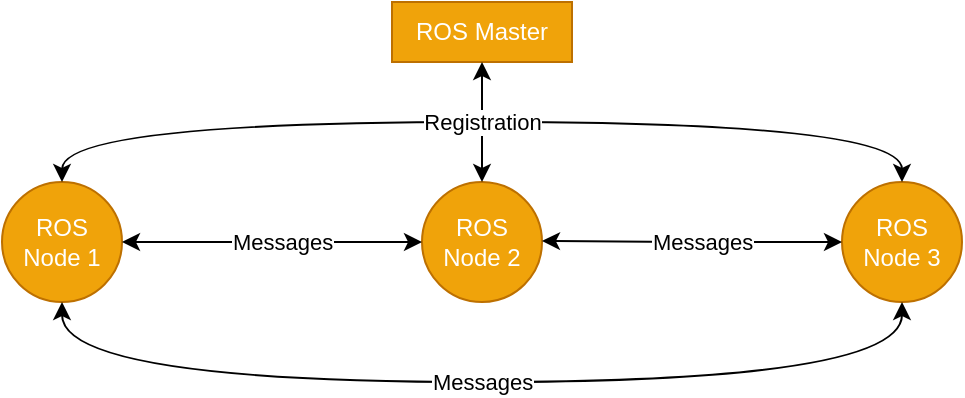 <mxfile version="14.5.1" type="device"><diagram id="gvfypthtSo4LmyFIOMvb" name="Page-1"><mxGraphModel dx="1355" dy="825" grid="0" gridSize="10" guides="1" tooltips="1" connect="1" arrows="1" fold="1" page="1" pageScale="1" pageWidth="850" pageHeight="1100" math="0" shadow="0"><root><mxCell id="0"/><mxCell id="1" parent="0"/><mxCell id="joOSuoQb3K8tcKTk237g-1" value="ROS&lt;br&gt;Node 1" style="ellipse;whiteSpace=wrap;html=1;aspect=fixed;fillColor=#f0a30a;strokeColor=#BD7000;fontColor=#ffffff;" vertex="1" parent="1"><mxGeometry x="140" y="360" width="60" height="60" as="geometry"/></mxCell><mxCell id="joOSuoQb3K8tcKTk237g-2" value="ROS&lt;br&gt;Node 2" style="ellipse;whiteSpace=wrap;html=1;aspect=fixed;fillColor=#f0a30a;strokeColor=#BD7000;fontColor=#ffffff;" vertex="1" parent="1"><mxGeometry x="350" y="360" width="60" height="60" as="geometry"/></mxCell><mxCell id="joOSuoQb3K8tcKTk237g-3" value="ROS&lt;br&gt;Node 3" style="ellipse;whiteSpace=wrap;html=1;aspect=fixed;fillColor=#f0a30a;strokeColor=#BD7000;fontColor=#ffffff;" vertex="1" parent="1"><mxGeometry x="560" y="360" width="60" height="60" as="geometry"/></mxCell><mxCell id="joOSuoQb3K8tcKTk237g-4" value="ROS Master" style="rounded=0;whiteSpace=wrap;html=1;fillColor=#f0a30a;strokeColor=#BD7000;fontColor=#ffffff;" vertex="1" parent="1"><mxGeometry x="335" y="270" width="90" height="30" as="geometry"/></mxCell><mxCell id="joOSuoQb3K8tcKTk237g-5" value="" style="endArrow=classic;startArrow=classic;html=1;entryX=0.5;entryY=1;entryDx=0;entryDy=0;exitX=0.5;exitY=1;exitDx=0;exitDy=0;edgeStyle=orthogonalEdgeStyle;curved=1;" edge="1" parent="1" source="joOSuoQb3K8tcKTk237g-1" target="joOSuoQb3K8tcKTk237g-3"><mxGeometry width="50" height="50" relative="1" as="geometry"><mxPoint x="390" y="550" as="sourcePoint"/><mxPoint x="440" y="500" as="targetPoint"/><Array as="points"><mxPoint x="170" y="460"/><mxPoint x="590" y="460"/></Array></mxGeometry></mxCell><mxCell id="joOSuoQb3K8tcKTk237g-20" value="Messages" style="edgeLabel;html=1;align=center;verticalAlign=middle;resizable=0;points=[];" vertex="1" connectable="0" parent="joOSuoQb3K8tcKTk237g-5"><mxGeometry x="-0.048" relative="1" as="geometry"><mxPoint x="12" as="offset"/></mxGeometry></mxCell><mxCell id="joOSuoQb3K8tcKTk237g-6" value="" style="endArrow=classic;startArrow=classic;html=1;entryX=0;entryY=0.5;entryDx=0;entryDy=0;exitX=1;exitY=0.5;exitDx=0;exitDy=0;" edge="1" parent="1" source="joOSuoQb3K8tcKTk237g-1" target="joOSuoQb3K8tcKTk237g-2"><mxGeometry width="50" height="50" relative="1" as="geometry"><mxPoint x="60" y="460" as="sourcePoint"/><mxPoint x="110" y="410" as="targetPoint"/><Array as="points"><mxPoint x="280" y="390"/></Array></mxGeometry></mxCell><mxCell id="joOSuoQb3K8tcKTk237g-18" value="Messages" style="edgeLabel;html=1;align=center;verticalAlign=middle;resizable=0;points=[];" vertex="1" connectable="0" parent="joOSuoQb3K8tcKTk237g-6"><mxGeometry x="-0.08" relative="1" as="geometry"><mxPoint x="11" as="offset"/></mxGeometry></mxCell><mxCell id="joOSuoQb3K8tcKTk237g-7" value="" style="endArrow=classic;startArrow=classic;html=1;exitX=1;exitY=0.5;exitDx=0;exitDy=0;" edge="1" parent="1" target="joOSuoQb3K8tcKTk237g-3"><mxGeometry width="50" height="50" relative="1" as="geometry"><mxPoint x="410" y="389.5" as="sourcePoint"/><mxPoint x="530" y="390" as="targetPoint"/><Array as="points"><mxPoint x="490" y="390"/></Array></mxGeometry></mxCell><mxCell id="joOSuoQb3K8tcKTk237g-19" value="Messages" style="edgeLabel;html=1;align=center;verticalAlign=middle;resizable=0;points=[];" vertex="1" connectable="0" parent="joOSuoQb3K8tcKTk237g-7"><mxGeometry x="0.253" y="-3" relative="1" as="geometry"><mxPoint x="-14" y="-3" as="offset"/></mxGeometry></mxCell><mxCell id="joOSuoQb3K8tcKTk237g-8" value="" style="endArrow=classic;startArrow=classic;html=1;entryX=0.5;entryY=0;entryDx=0;entryDy=0;exitX=0.5;exitY=0;exitDx=0;exitDy=0;edgeStyle=orthogonalEdgeStyle;curved=1;" edge="1" parent="1" source="joOSuoQb3K8tcKTk237g-1" target="joOSuoQb3K8tcKTk237g-3"><mxGeometry width="50" height="50" relative="1" as="geometry"><mxPoint x="160" y="350" as="sourcePoint"/><mxPoint x="210" y="300" as="targetPoint"/><Array as="points"><mxPoint x="170" y="330"/><mxPoint x="590" y="330"/></Array></mxGeometry></mxCell><mxCell id="joOSuoQb3K8tcKTk237g-9" value="" style="endArrow=classic;startArrow=classic;html=1;entryX=0.5;entryY=1;entryDx=0;entryDy=0;exitX=0.5;exitY=0;exitDx=0;exitDy=0;" edge="1" parent="1" source="joOSuoQb3K8tcKTk237g-2" target="joOSuoQb3K8tcKTk237g-4"><mxGeometry width="50" height="50" relative="1" as="geometry"><mxPoint x="100" y="320" as="sourcePoint"/><mxPoint x="150" y="270" as="targetPoint"/></mxGeometry></mxCell><mxCell id="joOSuoQb3K8tcKTk237g-11" value="Registration" style="edgeLabel;html=1;align=center;verticalAlign=middle;resizable=0;points=[];" vertex="1" connectable="0" parent="1"><mxGeometry x="380" y="330" as="geometry"/></mxCell></root></mxGraphModel></diagram></mxfile>